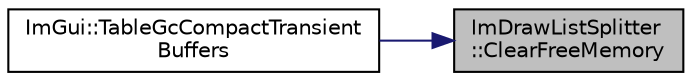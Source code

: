 digraph "ImDrawListSplitter::ClearFreeMemory"
{
 // LATEX_PDF_SIZE
  edge [fontname="Helvetica",fontsize="10",labelfontname="Helvetica",labelfontsize="10"];
  node [fontname="Helvetica",fontsize="10",shape=record];
  rankdir="RL";
  Node1 [label="ImDrawListSplitter\l::ClearFreeMemory",height=0.2,width=0.4,color="black", fillcolor="grey75", style="filled", fontcolor="black",tooltip=" "];
  Node1 -> Node2 [dir="back",color="midnightblue",fontsize="10",style="solid"];
  Node2 [label="ImGui::TableGcCompactTransient\lBuffers",height=0.2,width=0.4,color="black", fillcolor="white", style="filled",URL="$namespace_im_gui.html#ac176c3d1c667f88d2272376e0b141503",tooltip=" "];
}
